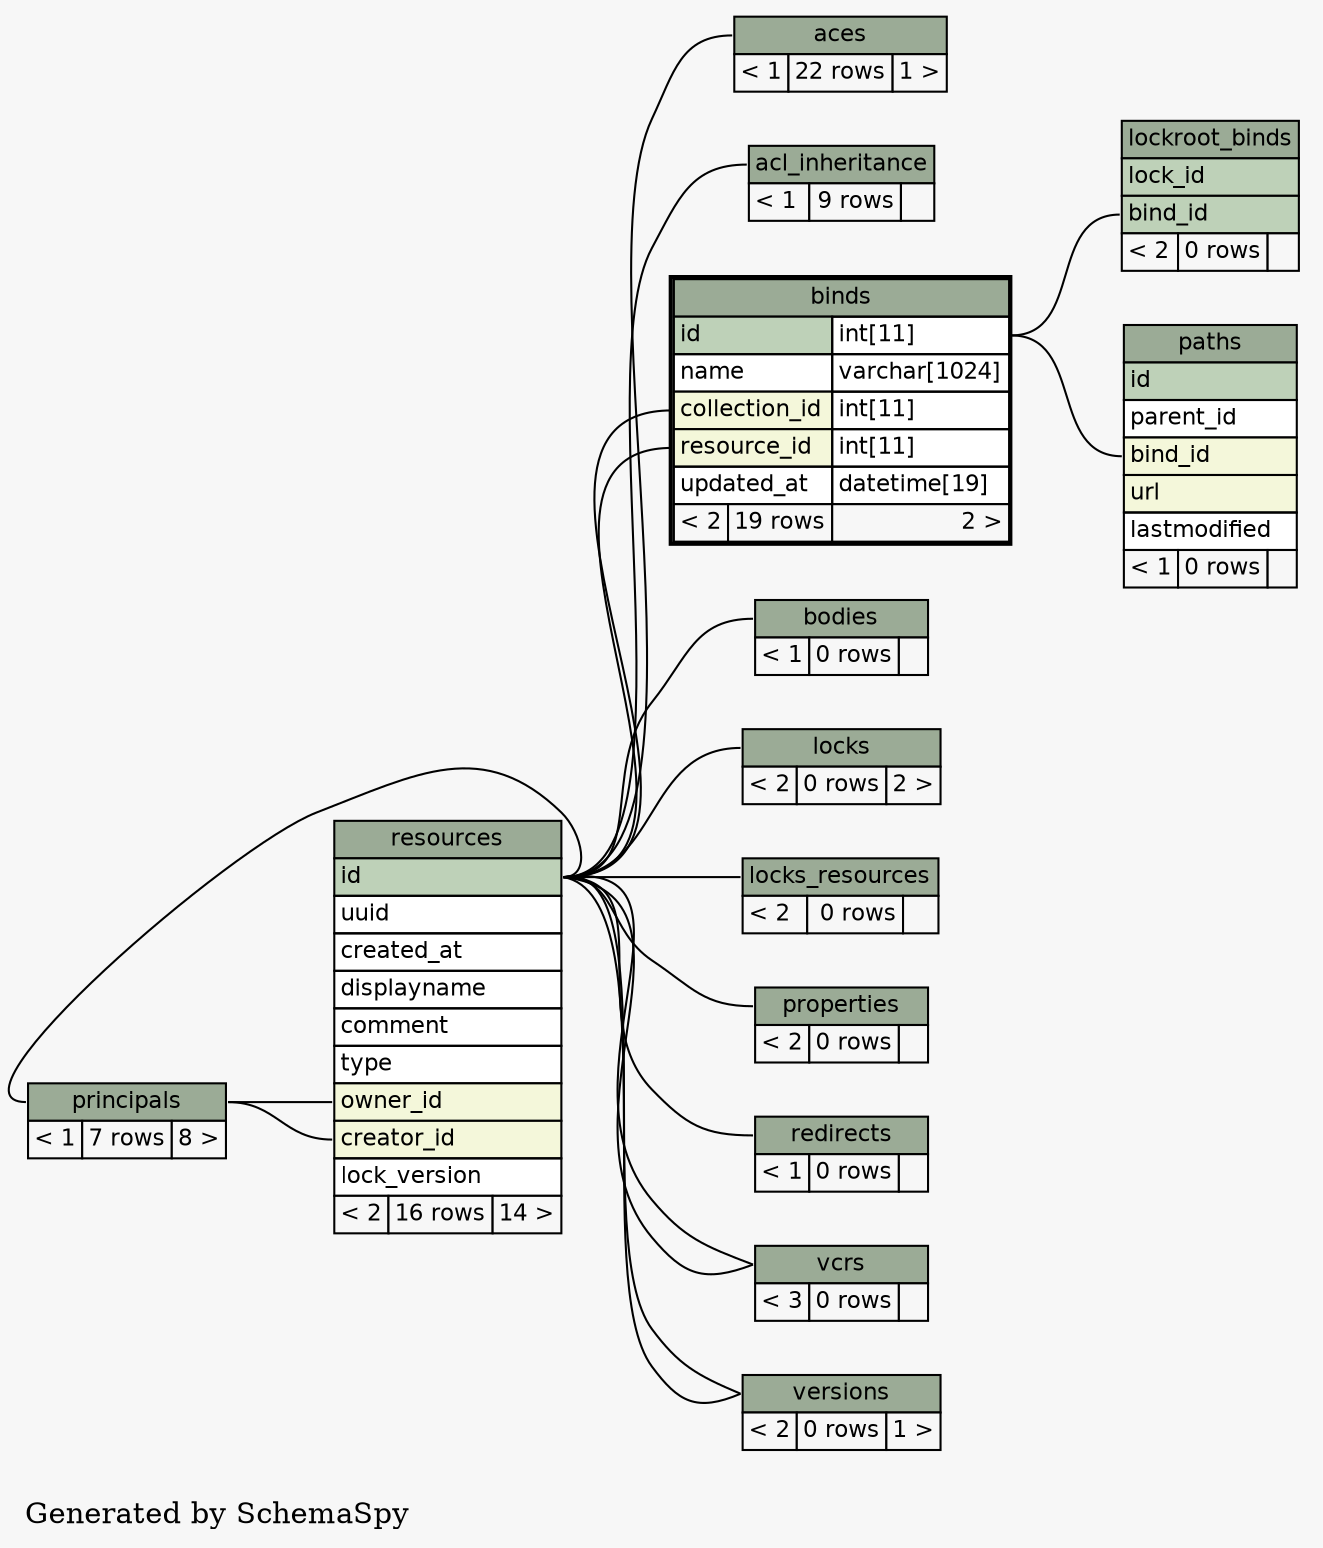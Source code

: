 // dot 2.12 on Linux 2.6.22-1-amd64
digraph "twoDegreesRelationshipsGraph" {
  graph [
    rankdir="RL"
    bgcolor="#f7f7f7"
    label="\nGenerated by SchemaSpy"
    labeljust="l"
  ];
  node [
    fontname="Helvetica"
    fontsize="11"
    shape="plaintext"
  ];
  edge [
    arrowsize="0.8"
  ];
  "aces":"aces.heading":w -> "resources":"id":e [arrowtail=crowtee arrowhead=none];
  "acl_inheritance":"acl_inheritance.heading":w -> "resources":"id":e [arrowtail=crowtee arrowhead=none];
  "binds":"collection_id":w -> "resources":"id":e [arrowtail=crowtee arrowhead=none];
  "binds":"resource_id":w -> "resources":"id":e [arrowtail=crowtee arrowhead=none];
  "bodies":"bodies.heading":w -> "resources":"id":e [arrowtail=crowodot arrowhead=none];
  "lockroot_binds":"bind_id":w -> "binds":"id.type":e [arrowtail=crowtee arrowhead=none];
  "locks":"locks.heading":w -> "resources":"id":e [arrowtail=crowtee arrowhead=none];
  "locks_resources":"locks_resources.heading":w -> "resources":"id":e [arrowtail=crowtee arrowhead=none];
  "paths":"bind_id":w -> "binds":"id.type":e [arrowtail=crowodot arrowhead=none];
  "principals":"principals.heading":w -> "resources":"id":e [arrowtail=crowtee arrowhead=none];
  "properties":"properties.heading":w -> "resources":"id":e [arrowtail=crowtee arrowhead=none];
  "redirects":"redirects.heading":w -> "resources":"id":e [arrowtail=crowtee arrowhead=none];
  "resources":"creator_id":w -> "principals":"principals.heading":e [arrowtail=crowtee arrowhead=none];
  "resources":"owner_id":w -> "principals":"principals.heading":e [arrowtail=crowtee arrowhead=none];
  "vcrs":"vcrs.heading":w -> "resources":"id":e [arrowtail=crowtee arrowhead=none];
  "vcrs":"vcrs.heading":w -> "resources":"id":e [arrowtail=crowtee arrowhead=none];
  "versions":"versions.heading":w -> "resources":"id":e [arrowtail=crowtee arrowhead=none];
  "versions":"versions.heading":w -> "resources":"id":e [arrowtail=crowtee arrowhead=none];
  "aces" [
    label=<
    <TABLE BORDER="0" CELLBORDER="1" CELLSPACING="0" BGCOLOR="#ffffff">
      <TR><TD PORT="aces.heading" COLSPAN="3" BGCOLOR="#9bab96" ALIGN="CENTER">aces</TD></TR>
      <TR><TD ALIGN="LEFT" BGCOLOR="#f7f7f7">&lt; 1</TD><TD ALIGN="RIGHT" BGCOLOR="#f7f7f7">22 rows</TD><TD ALIGN="RIGHT" BGCOLOR="#f7f7f7">1 &gt;</TD></TR>
    </TABLE>>
    URL="aces.html#graph"
    tooltip="aces"
  ];
  "acl_inheritance" [
    label=<
    <TABLE BORDER="0" CELLBORDER="1" CELLSPACING="0" BGCOLOR="#ffffff">
      <TR><TD PORT="acl_inheritance.heading" COLSPAN="3" BGCOLOR="#9bab96" ALIGN="CENTER">acl_inheritance</TD></TR>
      <TR><TD ALIGN="LEFT" BGCOLOR="#f7f7f7">&lt; 1</TD><TD ALIGN="RIGHT" BGCOLOR="#f7f7f7">9 rows</TD><TD ALIGN="RIGHT" BGCOLOR="#f7f7f7">  </TD></TR>
    </TABLE>>
    URL="acl_inheritance.html#graph"
    tooltip="acl_inheritance"
  ];
  "binds" [
    label=<
    <TABLE BORDER="2" CELLBORDER="1" CELLSPACING="0" BGCOLOR="#ffffff">
      <TR><TD PORT="binds.heading" COLSPAN="3" BGCOLOR="#9bab96" ALIGN="CENTER">binds</TD></TR>
      <TR><TD PORT="id" COLSPAN="2" BGCOLOR="#bed1b8" ALIGN="LEFT">id</TD><TD PORT="id.type" ALIGN="LEFT">int[11]</TD></TR>
      <TR><TD PORT="name" COLSPAN="2" ALIGN="LEFT">name</TD><TD PORT="name.type" ALIGN="LEFT">varchar[1024]</TD></TR>
      <TR><TD PORT="collection_id" COLSPAN="2" BGCOLOR="#f4f7da" ALIGN="LEFT">collection_id</TD><TD PORT="collection_id.type" ALIGN="LEFT">int[11]</TD></TR>
      <TR><TD PORT="resource_id" COLSPAN="2" BGCOLOR="#f4f7da" ALIGN="LEFT">resource_id</TD><TD PORT="resource_id.type" ALIGN="LEFT">int[11]</TD></TR>
      <TR><TD PORT="updated_at" COLSPAN="2" ALIGN="LEFT">updated_at</TD><TD PORT="updated_at.type" ALIGN="LEFT">datetime[19]</TD></TR>
      <TR><TD ALIGN="LEFT" BGCOLOR="#f7f7f7">&lt; 2</TD><TD ALIGN="RIGHT" BGCOLOR="#f7f7f7">19 rows</TD><TD ALIGN="RIGHT" BGCOLOR="#f7f7f7">2 &gt;</TD></TR>
    </TABLE>>
    URL="binds.html#"
    tooltip="binds"
  ];
  "bodies" [
    label=<
    <TABLE BORDER="0" CELLBORDER="1" CELLSPACING="0" BGCOLOR="#ffffff">
      <TR><TD PORT="bodies.heading" COLSPAN="3" BGCOLOR="#9bab96" ALIGN="CENTER">bodies</TD></TR>
      <TR><TD ALIGN="LEFT" BGCOLOR="#f7f7f7">&lt; 1</TD><TD ALIGN="RIGHT" BGCOLOR="#f7f7f7">0 rows</TD><TD ALIGN="RIGHT" BGCOLOR="#f7f7f7">  </TD></TR>
    </TABLE>>
    URL="bodies.html#graph"
    tooltip="bodies"
  ];
  "lockroot_binds" [
    label=<
    <TABLE BORDER="0" CELLBORDER="1" CELLSPACING="0" BGCOLOR="#ffffff">
      <TR><TD PORT="lockroot_binds.heading" COLSPAN="3" BGCOLOR="#9bab96" ALIGN="CENTER">lockroot_binds</TD></TR>
      <TR><TD PORT="lock_id" COLSPAN="3" BGCOLOR="#bed1b8" ALIGN="LEFT">lock_id</TD></TR>
      <TR><TD PORT="bind_id" COLSPAN="3" BGCOLOR="#bed1b8" ALIGN="LEFT">bind_id</TD></TR>
      <TR><TD ALIGN="LEFT" BGCOLOR="#f7f7f7">&lt; 2</TD><TD ALIGN="RIGHT" BGCOLOR="#f7f7f7">0 rows</TD><TD ALIGN="RIGHT" BGCOLOR="#f7f7f7">  </TD></TR>
    </TABLE>>
    URL="lockroot_binds.html#graph"
    tooltip="lockroot_binds"
  ];
  "locks" [
    label=<
    <TABLE BORDER="0" CELLBORDER="1" CELLSPACING="0" BGCOLOR="#ffffff">
      <TR><TD PORT="locks.heading" COLSPAN="3" BGCOLOR="#9bab96" ALIGN="CENTER">locks</TD></TR>
      <TR><TD ALIGN="LEFT" BGCOLOR="#f7f7f7">&lt; 2</TD><TD ALIGN="RIGHT" BGCOLOR="#f7f7f7">0 rows</TD><TD ALIGN="RIGHT" BGCOLOR="#f7f7f7">2 &gt;</TD></TR>
    </TABLE>>
    URL="locks.html#graph"
    tooltip="locks"
  ];
  "locks_resources" [
    label=<
    <TABLE BORDER="0" CELLBORDER="1" CELLSPACING="0" BGCOLOR="#ffffff">
      <TR><TD PORT="locks_resources.heading" COLSPAN="3" BGCOLOR="#9bab96" ALIGN="CENTER">locks_resources</TD></TR>
      <TR><TD ALIGN="LEFT" BGCOLOR="#f7f7f7">&lt; 2</TD><TD ALIGN="RIGHT" BGCOLOR="#f7f7f7">0 rows</TD><TD ALIGN="RIGHT" BGCOLOR="#f7f7f7">  </TD></TR>
    </TABLE>>
    URL="locks_resources.html#graph"
    tooltip="locks_resources"
  ];
  "paths" [
    label=<
    <TABLE BORDER="0" CELLBORDER="1" CELLSPACING="0" BGCOLOR="#ffffff">
      <TR><TD PORT="paths.heading" COLSPAN="3" BGCOLOR="#9bab96" ALIGN="CENTER">paths</TD></TR>
      <TR><TD PORT="id" COLSPAN="3" BGCOLOR="#bed1b8" ALIGN="LEFT">id</TD></TR>
      <TR><TD PORT="parent_id" COLSPAN="3" ALIGN="LEFT">parent_id</TD></TR>
      <TR><TD PORT="bind_id" COLSPAN="3" BGCOLOR="#f4f7da" ALIGN="LEFT">bind_id</TD></TR>
      <TR><TD PORT="url" COLSPAN="3" BGCOLOR="#f4f7da" ALIGN="LEFT">url</TD></TR>
      <TR><TD PORT="lastmodified" COLSPAN="3" ALIGN="LEFT">lastmodified</TD></TR>
      <TR><TD ALIGN="LEFT" BGCOLOR="#f7f7f7">&lt; 1</TD><TD ALIGN="RIGHT" BGCOLOR="#f7f7f7">0 rows</TD><TD ALIGN="RIGHT" BGCOLOR="#f7f7f7">  </TD></TR>
    </TABLE>>
    URL="paths.html#graph"
    tooltip="paths"
  ];
  "principals" [
    label=<
    <TABLE BORDER="0" CELLBORDER="1" CELLSPACING="0" BGCOLOR="#ffffff">
      <TR><TD PORT="principals.heading" COLSPAN="3" BGCOLOR="#9bab96" ALIGN="CENTER">principals</TD></TR>
      <TR><TD ALIGN="LEFT" BGCOLOR="#f7f7f7">&lt; 1</TD><TD ALIGN="RIGHT" BGCOLOR="#f7f7f7">7 rows</TD><TD ALIGN="RIGHT" BGCOLOR="#f7f7f7">8 &gt;</TD></TR>
    </TABLE>>
    URL="principals.html#graph"
    tooltip="principals"
  ];
  "properties" [
    label=<
    <TABLE BORDER="0" CELLBORDER="1" CELLSPACING="0" BGCOLOR="#ffffff">
      <TR><TD PORT="properties.heading" COLSPAN="3" BGCOLOR="#9bab96" ALIGN="CENTER">properties</TD></TR>
      <TR><TD ALIGN="LEFT" BGCOLOR="#f7f7f7">&lt; 2</TD><TD ALIGN="RIGHT" BGCOLOR="#f7f7f7">0 rows</TD><TD ALIGN="RIGHT" BGCOLOR="#f7f7f7">  </TD></TR>
    </TABLE>>
    URL="properties.html#graph"
    tooltip="properties"
  ];
  "redirects" [
    label=<
    <TABLE BORDER="0" CELLBORDER="1" CELLSPACING="0" BGCOLOR="#ffffff">
      <TR><TD PORT="redirects.heading" COLSPAN="3" BGCOLOR="#9bab96" ALIGN="CENTER">redirects</TD></TR>
      <TR><TD ALIGN="LEFT" BGCOLOR="#f7f7f7">&lt; 1</TD><TD ALIGN="RIGHT" BGCOLOR="#f7f7f7">0 rows</TD><TD ALIGN="RIGHT" BGCOLOR="#f7f7f7">  </TD></TR>
    </TABLE>>
    URL="redirects.html#graph"
    tooltip="redirects"
  ];
  "resources" [
    label=<
    <TABLE BORDER="0" CELLBORDER="1" CELLSPACING="0" BGCOLOR="#ffffff">
      <TR><TD PORT="resources.heading" COLSPAN="3" BGCOLOR="#9bab96" ALIGN="CENTER">resources</TD></TR>
      <TR><TD PORT="id" COLSPAN="3" BGCOLOR="#bed1b8" ALIGN="LEFT">id</TD></TR>
      <TR><TD PORT="uuid" COLSPAN="3" ALIGN="LEFT">uuid</TD></TR>
      <TR><TD PORT="created_at" COLSPAN="3" ALIGN="LEFT">created_at</TD></TR>
      <TR><TD PORT="displayname" COLSPAN="3" ALIGN="LEFT">displayname</TD></TR>
      <TR><TD PORT="comment" COLSPAN="3" ALIGN="LEFT">comment</TD></TR>
      <TR><TD PORT="type" COLSPAN="3" ALIGN="LEFT">type</TD></TR>
      <TR><TD PORT="owner_id" COLSPAN="3" BGCOLOR="#f4f7da" ALIGN="LEFT">owner_id</TD></TR>
      <TR><TD PORT="creator_id" COLSPAN="3" BGCOLOR="#f4f7da" ALIGN="LEFT">creator_id</TD></TR>
      <TR><TD PORT="lock_version" COLSPAN="3" ALIGN="LEFT">lock_version</TD></TR>
      <TR><TD ALIGN="LEFT" BGCOLOR="#f7f7f7">&lt; 2</TD><TD ALIGN="RIGHT" BGCOLOR="#f7f7f7">16 rows</TD><TD ALIGN="RIGHT" BGCOLOR="#f7f7f7">14 &gt;</TD></TR>
    </TABLE>>
    URL="resources.html#graph"
    tooltip="resources"
  ];
  "vcrs" [
    label=<
    <TABLE BORDER="0" CELLBORDER="1" CELLSPACING="0" BGCOLOR="#ffffff">
      <TR><TD PORT="vcrs.heading" COLSPAN="3" BGCOLOR="#9bab96" ALIGN="CENTER">vcrs</TD></TR>
      <TR><TD ALIGN="LEFT" BGCOLOR="#f7f7f7">&lt; 3</TD><TD ALIGN="RIGHT" BGCOLOR="#f7f7f7">0 rows</TD><TD ALIGN="RIGHT" BGCOLOR="#f7f7f7">  </TD></TR>
    </TABLE>>
    URL="vcrs.html#graph"
    tooltip="vcrs"
  ];
  "versions" [
    label=<
    <TABLE BORDER="0" CELLBORDER="1" CELLSPACING="0" BGCOLOR="#ffffff">
      <TR><TD PORT="versions.heading" COLSPAN="3" BGCOLOR="#9bab96" ALIGN="CENTER">versions</TD></TR>
      <TR><TD ALIGN="LEFT" BGCOLOR="#f7f7f7">&lt; 2</TD><TD ALIGN="RIGHT" BGCOLOR="#f7f7f7">0 rows</TD><TD ALIGN="RIGHT" BGCOLOR="#f7f7f7">1 &gt;</TD></TR>
    </TABLE>>
    URL="versions.html#graph"
    tooltip="versions"
  ];
}

